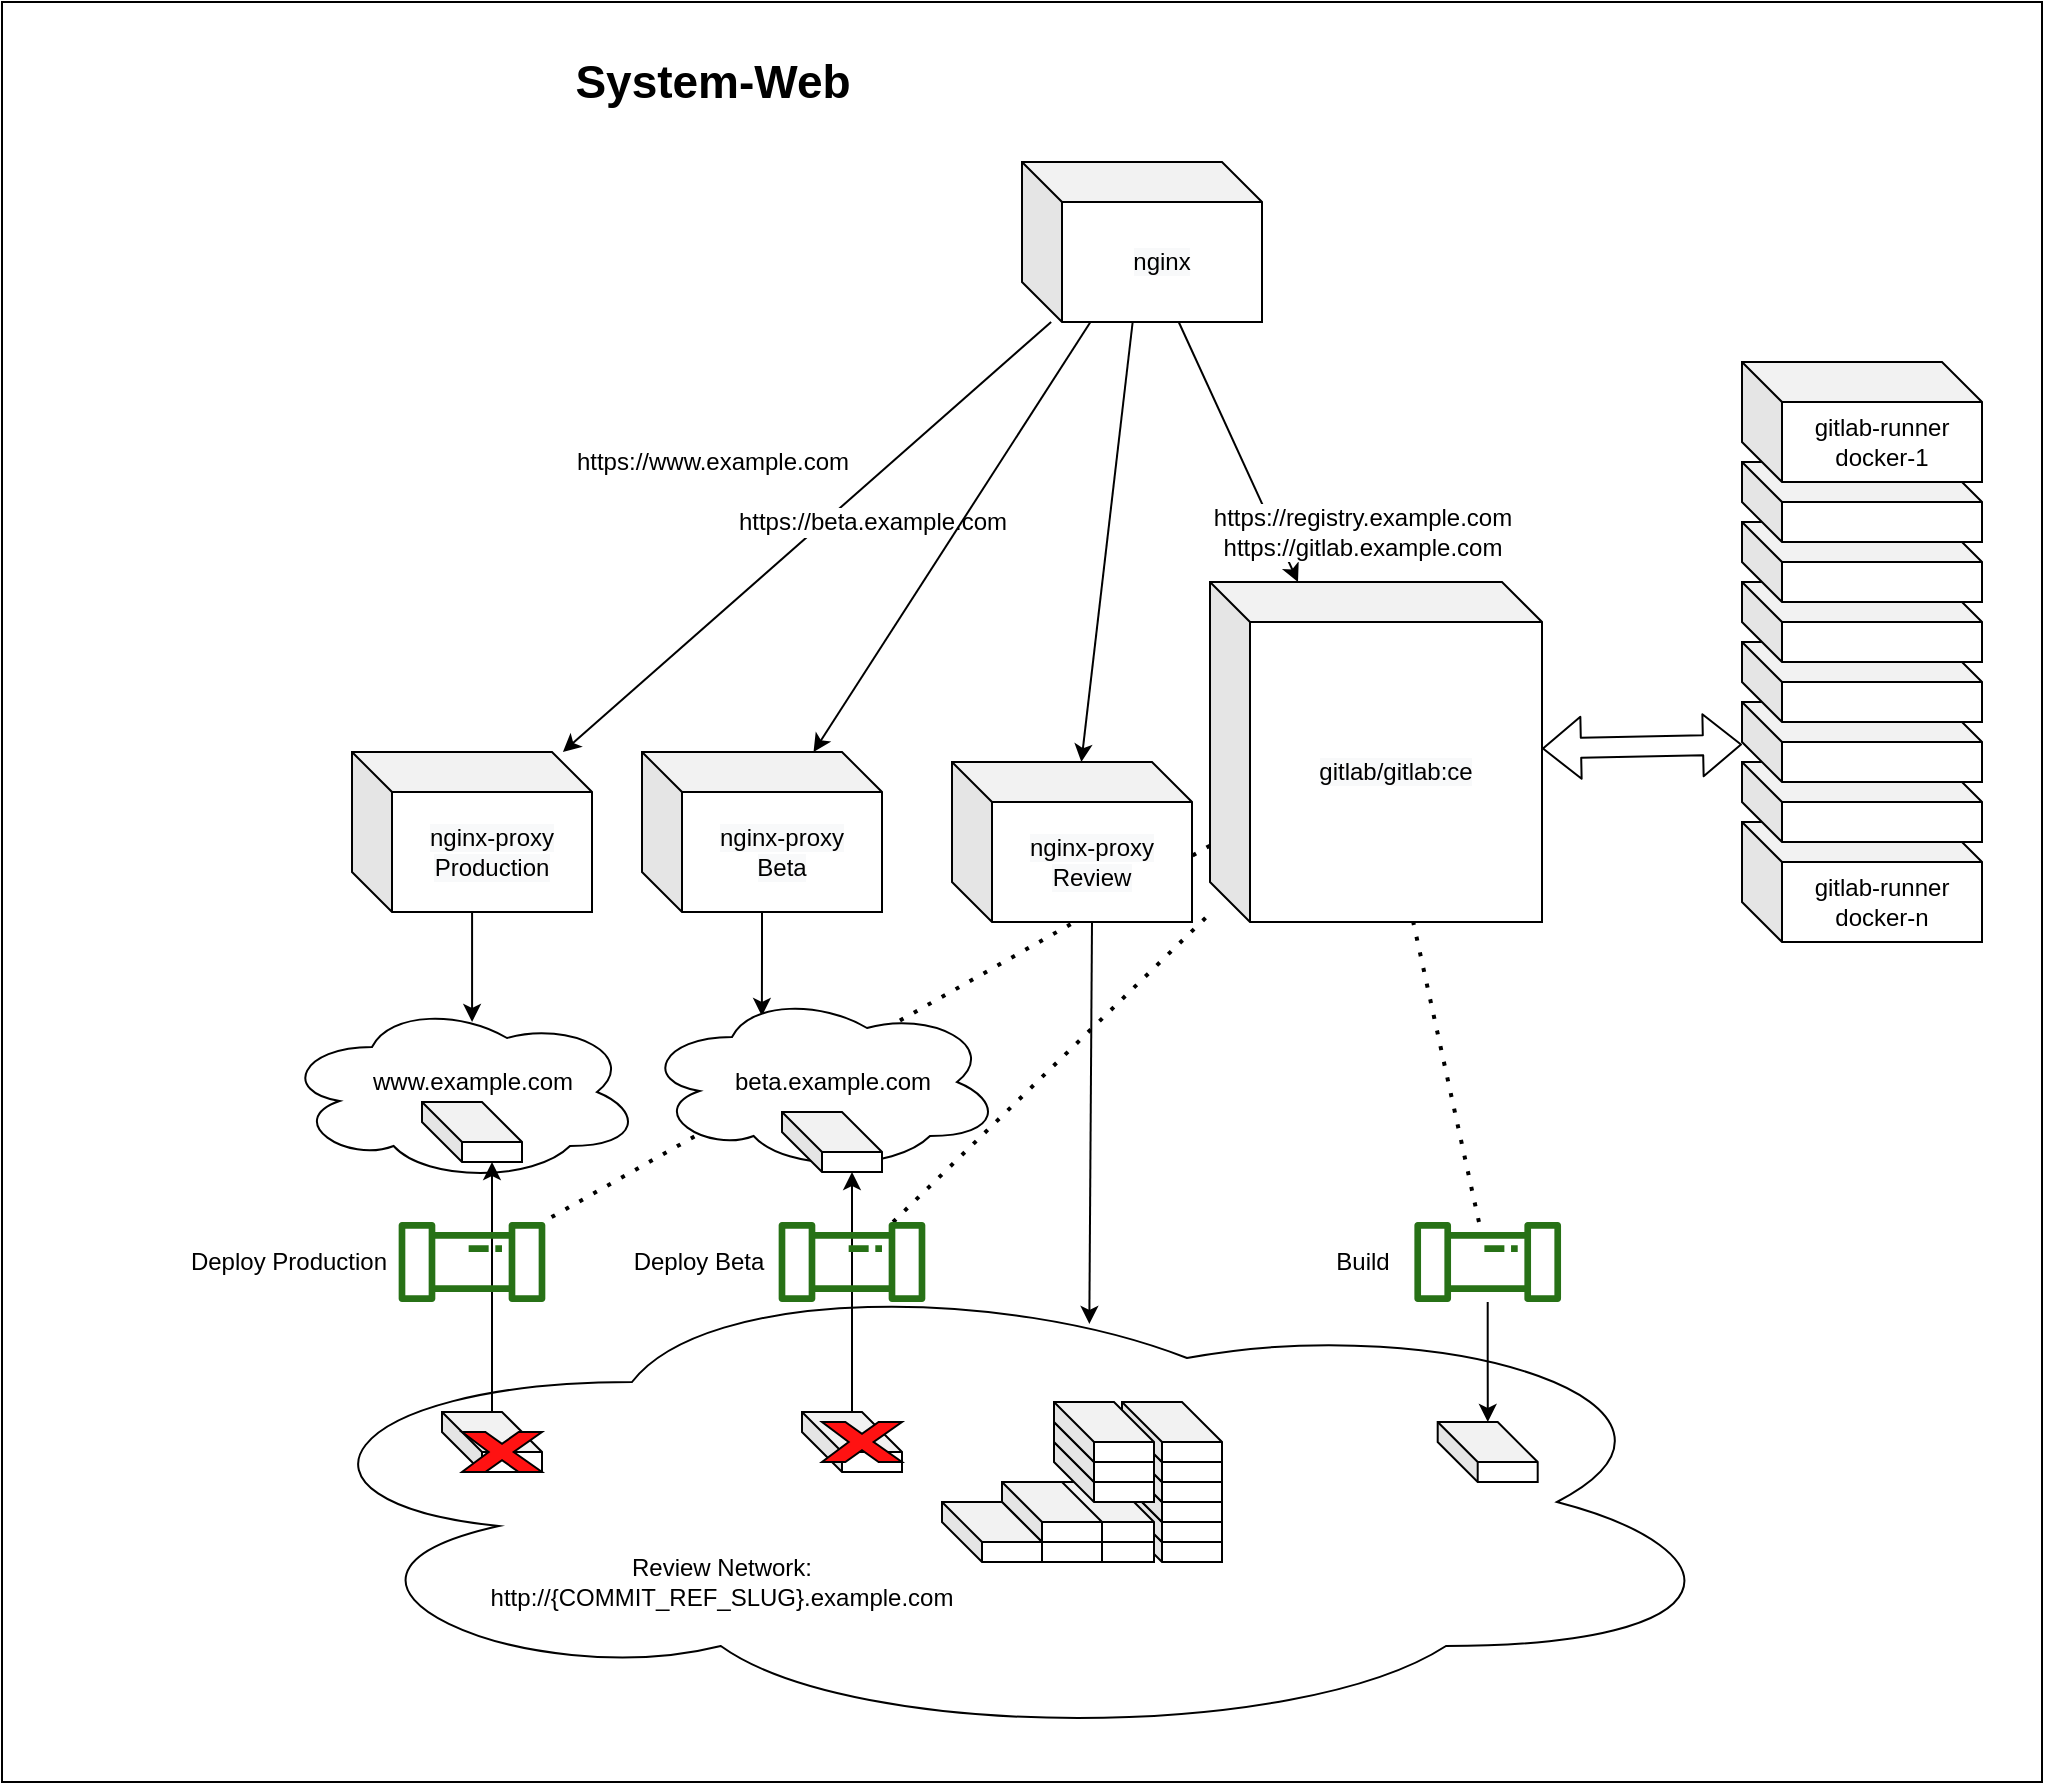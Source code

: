 <mxfile version="14.1.1" type="github">
  <diagram id="uQzgADAbOvrWfYqJeWZQ" name="Page-1">
    <mxGraphModel dx="1357" dy="419" grid="1" gridSize="10" guides="1" tooltips="1" connect="1" arrows="1" fold="1" page="1" pageScale="1" pageWidth="827" pageHeight="1169" math="0" shadow="0">
      <root>
        <mxCell id="0" />
        <mxCell id="1" parent="0" />
        <mxCell id="fqgecBpv5Y54pybV76AC-82" value="" style="rounded=0;whiteSpace=wrap;html=1;labelBackgroundColor=#FF6666;fillColor=#ffffff;gradientColor=none;fontColor=#FF0000;" parent="1" vertex="1">
          <mxGeometry x="-470" y="20" width="1020" height="890" as="geometry" />
        </mxCell>
        <mxCell id="fqgecBpv5Y54pybV76AC-80" value="" style="endArrow=none;dashed=1;html=1;dashPattern=1 3;strokeWidth=2;fontColor=#FF0000;" parent="1" source="fqgecBpv5Y54pybV76AC-60" target="GLq832-f8G-JJnEULKAt-32" edge="1">
          <mxGeometry width="50" height="50" relative="1" as="geometry">
            <mxPoint x="80" y="590" as="sourcePoint" />
            <mxPoint x="130" y="540" as="targetPoint" />
          </mxGeometry>
        </mxCell>
        <mxCell id="fqgecBpv5Y54pybV76AC-81" value="" style="endArrow=none;dashed=1;html=1;dashPattern=1 3;strokeWidth=2;fontColor=#FF0000;" parent="1" source="GLq832-f8G-JJnEULKAt-32" target="fqgecBpv5Y54pybV76AC-59" edge="1">
          <mxGeometry width="50" height="50" relative="1" as="geometry">
            <mxPoint x="310" y="590" as="sourcePoint" />
            <mxPoint x="360" y="540" as="targetPoint" />
          </mxGeometry>
        </mxCell>
        <mxCell id="fqgecBpv5Y54pybV76AC-38" value="" style="ellipse;shape=cloud;whiteSpace=wrap;html=1;" parent="1" vertex="1">
          <mxGeometry x="-340" y="650" width="740" height="240" as="geometry" />
        </mxCell>
        <mxCell id="fqgecBpv5Y54pybV76AC-57" value="" style="ellipse;shape=cloud;whiteSpace=wrap;html=1;" parent="1" vertex="1">
          <mxGeometry x="-330" y="520" width="180" height="90" as="geometry" />
        </mxCell>
        <mxCell id="fqgecBpv5Y54pybV76AC-84" style="edgeStyle=orthogonalEdgeStyle;rounded=0;orthogonalLoop=1;jettySize=auto;html=1;entryX=0.333;entryY=0.133;entryDx=0;entryDy=0;entryPerimeter=0;fontColor=#FF0000;" parent="1" source="GLq832-f8G-JJnEULKAt-29" target="fqgecBpv5Y54pybV76AC-54" edge="1">
          <mxGeometry relative="1" as="geometry" />
        </mxCell>
        <mxCell id="GLq832-f8G-JJnEULKAt-29" value="&lt;span style=&quot;background-color: rgb(248 , 249 , 250)&quot;&gt;nginx-proxy&lt;/span&gt;&lt;br style=&quot;background-color: rgb(248 , 249 , 250)&quot;&gt;&lt;span style=&quot;background-color: rgb(248 , 249 , 250)&quot;&gt;Beta&lt;/span&gt;" style="shape=cube;whiteSpace=wrap;html=1;boundedLbl=1;backgroundOutline=1;darkOpacity=0.05;darkOpacity2=0.1;labelBackgroundColor=#ffffff;sketch=0;" parent="1" vertex="1">
          <mxGeometry x="-150" y="395" width="120" height="80" as="geometry" />
        </mxCell>
        <mxCell id="GLq832-f8G-JJnEULKAt-31" value="&lt;span style=&quot;background-color: rgb(248 , 249 , 250)&quot;&gt;nginx-proxy&lt;/span&gt;&lt;br style=&quot;background-color: rgb(248 , 249 , 250)&quot;&gt;&lt;span style=&quot;background-color: rgb(248 , 249 , 250)&quot;&gt;Review&lt;/span&gt;" style="shape=cube;whiteSpace=wrap;html=1;boundedLbl=1;backgroundOutline=1;darkOpacity=0.05;darkOpacity2=0.1;labelBackgroundColor=#ffffff;sketch=0;" parent="1" vertex="1">
          <mxGeometry x="5" y="400" width="120" height="80" as="geometry" />
        </mxCell>
        <mxCell id="fqgecBpv5Y54pybV76AC-54" value="" style="ellipse;shape=cloud;whiteSpace=wrap;html=1;" parent="1" vertex="1">
          <mxGeometry x="-150" y="515" width="180" height="90" as="geometry" />
        </mxCell>
        <mxCell id="fqgecBpv5Y54pybV76AC-45" value="" style="shape=cube;whiteSpace=wrap;html=1;boundedLbl=1;backgroundOutline=1;darkOpacity=0.05;darkOpacity2=0.1;" parent="1" vertex="1">
          <mxGeometry x="247.85" y="730" width="50" height="30" as="geometry" />
        </mxCell>
        <mxCell id="GLq832-f8G-JJnEULKAt-33" value="&lt;span&gt;gitlab-runner&lt;/span&gt;&lt;br&gt;&lt;span&gt;docker-n&lt;/span&gt;" style="shape=cube;whiteSpace=wrap;html=1;boundedLbl=1;backgroundOutline=1;darkOpacity=0.05;darkOpacity2=0.1;labelBackgroundColor=#ffffff;sketch=0;" parent="1" vertex="1">
          <mxGeometry x="400" y="430" width="120" height="60" as="geometry" />
        </mxCell>
        <mxCell id="GLq832-f8G-JJnEULKAt-39" value="" style="shape=cube;whiteSpace=wrap;html=1;boundedLbl=1;backgroundOutline=1;darkOpacity=0.05;darkOpacity2=0.1;labelBackgroundColor=#ffffff;sketch=0;" parent="1" vertex="1">
          <mxGeometry x="400" y="400" width="120" height="40" as="geometry" />
        </mxCell>
        <mxCell id="GLq832-f8G-JJnEULKAt-40" value="" style="shape=cube;whiteSpace=wrap;html=1;boundedLbl=1;backgroundOutline=1;darkOpacity=0.05;darkOpacity2=0.1;labelBackgroundColor=#ffffff;sketch=0;" parent="1" vertex="1">
          <mxGeometry x="400" y="370" width="120" height="40" as="geometry" />
        </mxCell>
        <mxCell id="GLq832-f8G-JJnEULKAt-41" value="" style="shape=cube;whiteSpace=wrap;html=1;boundedLbl=1;backgroundOutline=1;darkOpacity=0.05;darkOpacity2=0.1;labelBackgroundColor=#ffffff;sketch=0;" parent="1" vertex="1">
          <mxGeometry x="400" y="340" width="120" height="40" as="geometry" />
        </mxCell>
        <mxCell id="GLq832-f8G-JJnEULKAt-38" value="" style="shape=cube;whiteSpace=wrap;html=1;boundedLbl=1;backgroundOutline=1;darkOpacity=0.05;darkOpacity2=0.1;labelBackgroundColor=#ffffff;sketch=0;" parent="1" vertex="1">
          <mxGeometry x="400" y="310" width="120" height="40" as="geometry" />
        </mxCell>
        <mxCell id="GLq832-f8G-JJnEULKAt-12" value="" style="endArrow=classic;html=1;" parent="1" source="GLq832-f8G-JJnEULKAt-27" target="GLq832-f8G-JJnEULKAt-32" edge="1">
          <mxGeometry width="50" height="50" relative="1" as="geometry">
            <mxPoint x="160" y="100" as="sourcePoint" />
            <mxPoint x="292.273" y="320" as="targetPoint" />
          </mxGeometry>
        </mxCell>
        <mxCell id="GLq832-f8G-JJnEULKAt-15" value="https://registry.example.com&lt;br&gt;https://gitlab.example.com" style="text;html=1;align=center;verticalAlign=middle;resizable=0;points=[];autosize=1;labelBackgroundColor=#ffffff;" parent="1" vertex="1">
          <mxGeometry x="130" y="270" width="160" height="30" as="geometry" />
        </mxCell>
        <mxCell id="GLq832-f8G-JJnEULKAt-18" value="" style="endArrow=classic;html=1;" parent="1" source="GLq832-f8G-JJnEULKAt-27" target="GLq832-f8G-JJnEULKAt-28" edge="1">
          <mxGeometry width="50" height="50" relative="1" as="geometry">
            <mxPoint x="-220" y="230" as="sourcePoint" />
            <mxPoint x="-92.273" y="320" as="targetPoint" />
          </mxGeometry>
        </mxCell>
        <mxCell id="GLq832-f8G-JJnEULKAt-19" value="https://www.example.com" style="text;html=1;align=center;verticalAlign=middle;resizable=0;points=[];autosize=1;labelBackgroundColor=#ffffff;" parent="1" vertex="1">
          <mxGeometry x="-190" y="240" width="150" height="20" as="geometry" />
        </mxCell>
        <mxCell id="GLq832-f8G-JJnEULKAt-20" value="https://beta.example.com" style="text;html=1;align=center;verticalAlign=middle;resizable=0;points=[];autosize=1;sketch=0;labelBackgroundColor=#ffffff;" parent="1" vertex="1">
          <mxGeometry x="-110" y="270" width="150" height="20" as="geometry" />
        </mxCell>
        <mxCell id="GLq832-f8G-JJnEULKAt-21" value="" style="endArrow=classic;html=1;" parent="1" source="GLq832-f8G-JJnEULKAt-27" target="GLq832-f8G-JJnEULKAt-29" edge="1">
          <mxGeometry width="50" height="50" relative="1" as="geometry">
            <mxPoint x="100" y="310" as="sourcePoint" />
            <mxPoint x="30.455" y="320" as="targetPoint" />
          </mxGeometry>
        </mxCell>
        <mxCell id="GLq832-f8G-JJnEULKAt-22" value="" style="endArrow=classic;html=1;" parent="1" source="GLq832-f8G-JJnEULKAt-27" target="GLq832-f8G-JJnEULKAt-31" edge="1">
          <mxGeometry width="50" height="50" relative="1" as="geometry">
            <mxPoint x="100" y="310" as="sourcePoint" />
            <mxPoint x="161.364" y="320" as="targetPoint" />
          </mxGeometry>
        </mxCell>
        <mxCell id="GLq832-f8G-JJnEULKAt-23" value="&lt;span&gt;Review Network:&lt;br&gt;http://{COMMIT_REF_SLUG}.example.com&lt;/span&gt;" style="text;html=1;strokeColor=none;fillColor=none;align=center;verticalAlign=middle;whiteSpace=wrap;rounded=0;labelBackgroundColor=#ffffff;" parent="1" vertex="1">
          <mxGeometry x="-160.01" y="800" width="100" height="20" as="geometry" />
        </mxCell>
        <mxCell id="GLq832-f8G-JJnEULKAt-27" value="&lt;span style=&quot;background-color: rgb(248 , 249 , 250)&quot;&gt;nginx&lt;/span&gt;" style="shape=cube;whiteSpace=wrap;html=1;boundedLbl=1;backgroundOutline=1;darkOpacity=0.05;darkOpacity2=0.1;labelBackgroundColor=#ffffff;sketch=0;" parent="1" vertex="1">
          <mxGeometry x="40" y="100" width="120" height="80" as="geometry" />
        </mxCell>
        <mxCell id="fqgecBpv5Y54pybV76AC-83" style="edgeStyle=orthogonalEdgeStyle;rounded=0;orthogonalLoop=1;jettySize=auto;html=1;entryX=0.528;entryY=0.111;entryDx=0;entryDy=0;entryPerimeter=0;fontColor=#FF0000;" parent="1" source="GLq832-f8G-JJnEULKAt-28" target="fqgecBpv5Y54pybV76AC-57" edge="1">
          <mxGeometry relative="1" as="geometry" />
        </mxCell>
        <mxCell id="GLq832-f8G-JJnEULKAt-28" value="&lt;span style=&quot;background-color: rgb(248 , 249 , 250)&quot;&gt;nginx-proxy&lt;/span&gt;&lt;br style=&quot;background-color: rgb(248 , 249 , 250)&quot;&gt;&lt;span style=&quot;background-color: rgb(248 , 249 , 250)&quot;&gt;Production&lt;/span&gt;" style="shape=cube;whiteSpace=wrap;html=1;boundedLbl=1;backgroundOutline=1;darkOpacity=0.05;darkOpacity2=0.1;labelBackgroundColor=#ffffff;sketch=0;" parent="1" vertex="1">
          <mxGeometry x="-295" y="395" width="120" height="80" as="geometry" />
        </mxCell>
        <mxCell id="GLq832-f8G-JJnEULKAt-32" value="&lt;span style=&quot;background-color: rgb(248 , 249 , 250)&quot;&gt;gitlab/gitlab:ce&lt;/span&gt;" style="shape=cube;whiteSpace=wrap;html=1;boundedLbl=1;backgroundOutline=1;darkOpacity=0.05;darkOpacity2=0.1;labelBackgroundColor=#ffffff;sketch=0;" parent="1" vertex="1">
          <mxGeometry x="134" y="310" width="166" height="170" as="geometry" />
        </mxCell>
        <mxCell id="GLq832-f8G-JJnEULKAt-34" value="" style="shape=cube;whiteSpace=wrap;html=1;boundedLbl=1;backgroundOutline=1;darkOpacity=0.05;darkOpacity2=0.1;labelBackgroundColor=#ffffff;sketch=0;" parent="1" vertex="1">
          <mxGeometry x="400" y="280" width="120" height="40" as="geometry" />
        </mxCell>
        <mxCell id="GLq832-f8G-JJnEULKAt-36" value="" style="shape=cube;whiteSpace=wrap;html=1;boundedLbl=1;backgroundOutline=1;darkOpacity=0.05;darkOpacity2=0.1;labelBackgroundColor=#ffffff;sketch=0;" parent="1" vertex="1">
          <mxGeometry x="400" y="250" width="120" height="40" as="geometry" />
        </mxCell>
        <mxCell id="GLq832-f8G-JJnEULKAt-37" value="&lt;span&gt;gitlab-runner&lt;/span&gt;&lt;br&gt;&lt;span&gt;docker-1&lt;/span&gt;" style="shape=cube;whiteSpace=wrap;html=1;boundedLbl=1;backgroundOutline=1;darkOpacity=0.05;darkOpacity2=0.1;labelBackgroundColor=#ffffff;sketch=0;" parent="1" vertex="1">
          <mxGeometry x="400" y="200" width="120" height="60" as="geometry" />
        </mxCell>
        <mxCell id="GLq832-f8G-JJnEULKAt-44" value="" style="shape=flexArrow;endArrow=classic;startArrow=classic;html=1;" parent="1" source="GLq832-f8G-JJnEULKAt-32" target="GLq832-f8G-JJnEULKAt-40" edge="1">
          <mxGeometry width="50" height="50" relative="1" as="geometry">
            <mxPoint x="310" y="200" as="sourcePoint" />
            <mxPoint x="360" y="150" as="targetPoint" />
          </mxGeometry>
        </mxCell>
        <mxCell id="GLq832-f8G-JJnEULKAt-45" value="&lt;span style=&quot;font-size: 23px&quot;&gt;&lt;b&gt;System-Web&lt;/b&gt;&lt;/span&gt;" style="text;html=1;align=center;verticalAlign=middle;resizable=0;points=[];autosize=1;" parent="1" vertex="1">
          <mxGeometry x="-190" y="50" width="150" height="20" as="geometry" />
        </mxCell>
        <mxCell id="fqgecBpv5Y54pybV76AC-7" value="" style="group" parent="1" vertex="1" connectable="0">
          <mxGeometry x="90" y="720" width="50" height="80" as="geometry" />
        </mxCell>
        <mxCell id="fqgecBpv5Y54pybV76AC-1" value="" style="shape=cube;whiteSpace=wrap;html=1;boundedLbl=1;backgroundOutline=1;darkOpacity=0.05;darkOpacity2=0.1;" parent="fqgecBpv5Y54pybV76AC-7" vertex="1">
          <mxGeometry y="50" width="50" height="30" as="geometry" />
        </mxCell>
        <mxCell id="fqgecBpv5Y54pybV76AC-2" value="" style="shape=cube;whiteSpace=wrap;html=1;boundedLbl=1;backgroundOutline=1;darkOpacity=0.05;darkOpacity2=0.1;" parent="fqgecBpv5Y54pybV76AC-7" vertex="1">
          <mxGeometry y="40" width="50" height="30" as="geometry" />
        </mxCell>
        <mxCell id="fqgecBpv5Y54pybV76AC-3" value="" style="shape=cube;whiteSpace=wrap;html=1;boundedLbl=1;backgroundOutline=1;darkOpacity=0.05;darkOpacity2=0.1;" parent="fqgecBpv5Y54pybV76AC-7" vertex="1">
          <mxGeometry y="30" width="50" height="30" as="geometry" />
        </mxCell>
        <mxCell id="fqgecBpv5Y54pybV76AC-4" value="" style="shape=cube;whiteSpace=wrap;html=1;boundedLbl=1;backgroundOutline=1;darkOpacity=0.05;darkOpacity2=0.1;" parent="fqgecBpv5Y54pybV76AC-7" vertex="1">
          <mxGeometry y="20" width="50" height="30" as="geometry" />
        </mxCell>
        <mxCell id="fqgecBpv5Y54pybV76AC-5" value="" style="shape=cube;whiteSpace=wrap;html=1;boundedLbl=1;backgroundOutline=1;darkOpacity=0.05;darkOpacity2=0.1;" parent="fqgecBpv5Y54pybV76AC-7" vertex="1">
          <mxGeometry y="10" width="50" height="30" as="geometry" />
        </mxCell>
        <mxCell id="fqgecBpv5Y54pybV76AC-6" value="" style="shape=cube;whiteSpace=wrap;html=1;boundedLbl=1;backgroundOutline=1;darkOpacity=0.05;darkOpacity2=0.1;" parent="fqgecBpv5Y54pybV76AC-7" vertex="1">
          <mxGeometry width="50" height="30" as="geometry" />
        </mxCell>
        <mxCell id="fqgecBpv5Y54pybV76AC-20" value="" style="group" parent="fqgecBpv5Y54pybV76AC-7" vertex="1" connectable="0">
          <mxGeometry x="-34" width="50" height="80" as="geometry" />
        </mxCell>
        <mxCell id="fqgecBpv5Y54pybV76AC-21" value="" style="shape=cube;whiteSpace=wrap;html=1;boundedLbl=1;backgroundOutline=1;darkOpacity=0.05;darkOpacity2=0.1;" parent="fqgecBpv5Y54pybV76AC-20" vertex="1">
          <mxGeometry y="50" width="50" height="30" as="geometry" />
        </mxCell>
        <mxCell id="fqgecBpv5Y54pybV76AC-22" value="" style="shape=cube;whiteSpace=wrap;html=1;boundedLbl=1;backgroundOutline=1;darkOpacity=0.05;darkOpacity2=0.1;" parent="fqgecBpv5Y54pybV76AC-20" vertex="1">
          <mxGeometry y="40" width="50" height="30" as="geometry" />
        </mxCell>
        <mxCell id="fqgecBpv5Y54pybV76AC-24" value="" style="shape=cube;whiteSpace=wrap;html=1;boundedLbl=1;backgroundOutline=1;darkOpacity=0.05;darkOpacity2=0.1;" parent="fqgecBpv5Y54pybV76AC-20" vertex="1">
          <mxGeometry y="20" width="50" height="30" as="geometry" />
        </mxCell>
        <mxCell id="fqgecBpv5Y54pybV76AC-25" value="" style="shape=cube;whiteSpace=wrap;html=1;boundedLbl=1;backgroundOutline=1;darkOpacity=0.05;darkOpacity2=0.1;" parent="fqgecBpv5Y54pybV76AC-20" vertex="1">
          <mxGeometry y="10" width="50" height="30" as="geometry" />
        </mxCell>
        <mxCell id="fqgecBpv5Y54pybV76AC-26" value="" style="shape=cube;whiteSpace=wrap;html=1;boundedLbl=1;backgroundOutline=1;darkOpacity=0.05;darkOpacity2=0.1;" parent="fqgecBpv5Y54pybV76AC-20" vertex="1">
          <mxGeometry width="50" height="30" as="geometry" />
        </mxCell>
        <mxCell id="fqgecBpv5Y54pybV76AC-28" value="" style="group" parent="fqgecBpv5Y54pybV76AC-20" vertex="1" connectable="0">
          <mxGeometry x="-26" width="50" height="80" as="geometry" />
        </mxCell>
        <mxCell id="fqgecBpv5Y54pybV76AC-29" value="" style="shape=cube;whiteSpace=wrap;html=1;boundedLbl=1;backgroundOutline=1;darkOpacity=0.05;darkOpacity2=0.1;" parent="fqgecBpv5Y54pybV76AC-28" vertex="1">
          <mxGeometry y="50" width="50" height="30" as="geometry" />
        </mxCell>
        <mxCell id="fqgecBpv5Y54pybV76AC-30" value="" style="shape=cube;whiteSpace=wrap;html=1;boundedLbl=1;backgroundOutline=1;darkOpacity=0.05;darkOpacity2=0.1;" parent="fqgecBpv5Y54pybV76AC-28" vertex="1">
          <mxGeometry y="40" width="50" height="30" as="geometry" />
        </mxCell>
        <mxCell id="fqgecBpv5Y54pybV76AC-31" value="" style="shape=cube;whiteSpace=wrap;html=1;boundedLbl=1;backgroundOutline=1;darkOpacity=0.05;darkOpacity2=0.1;" parent="1" vertex="1">
          <mxGeometry x="-80" y="575" width="50" height="30" as="geometry" />
        </mxCell>
        <mxCell id="fqgecBpv5Y54pybV76AC-23" value="" style="shape=cube;whiteSpace=wrap;html=1;boundedLbl=1;backgroundOutline=1;darkOpacity=0.05;darkOpacity2=0.1;" parent="1" vertex="1">
          <mxGeometry x="-260" y="570" width="50" height="30" as="geometry" />
        </mxCell>
        <mxCell id="fqgecBpv5Y54pybV76AC-32" value="" style="shape=cube;whiteSpace=wrap;html=1;boundedLbl=1;backgroundOutline=1;darkOpacity=0.05;darkOpacity2=0.1;" parent="1" vertex="1">
          <mxGeometry y="770" width="50" height="30" as="geometry" />
        </mxCell>
        <mxCell id="fqgecBpv5Y54pybV76AC-73" style="edgeStyle=orthogonalEdgeStyle;rounded=0;orthogonalLoop=1;jettySize=auto;html=1;entryX=0;entryY=0;entryDx=35;entryDy=30;entryPerimeter=0;fontColor=#FF0000;" parent="1" source="fqgecBpv5Y54pybV76AC-33" target="fqgecBpv5Y54pybV76AC-23" edge="1">
          <mxGeometry relative="1" as="geometry" />
        </mxCell>
        <mxCell id="fqgecBpv5Y54pybV76AC-33" value="" style="shape=cube;whiteSpace=wrap;html=1;boundedLbl=1;backgroundOutline=1;darkOpacity=0.05;darkOpacity2=0.1;" parent="1" vertex="1">
          <mxGeometry x="-250" y="725" width="50" height="30" as="geometry" />
        </mxCell>
        <mxCell id="fqgecBpv5Y54pybV76AC-76" style="edgeStyle=orthogonalEdgeStyle;rounded=0;orthogonalLoop=1;jettySize=auto;html=1;entryX=0;entryY=0;entryDx=35;entryDy=30;entryPerimeter=0;fontColor=#FF0000;" parent="1" source="fqgecBpv5Y54pybV76AC-34" target="fqgecBpv5Y54pybV76AC-31" edge="1">
          <mxGeometry relative="1" as="geometry" />
        </mxCell>
        <mxCell id="fqgecBpv5Y54pybV76AC-34" value="" style="shape=cube;whiteSpace=wrap;html=1;boundedLbl=1;backgroundOutline=1;darkOpacity=0.05;darkOpacity2=0.1;" parent="1" vertex="1">
          <mxGeometry x="-70" y="725" width="50" height="30" as="geometry" />
        </mxCell>
        <mxCell id="fqgecBpv5Y54pybV76AC-43" value="" style="endArrow=classic;html=1;exitX=0;exitY=0;exitDx=70;exitDy=80;exitPerimeter=0;entryX=0.559;entryY=0.129;entryDx=0;entryDy=0;entryPerimeter=0;" parent="1" source="GLq832-f8G-JJnEULKAt-31" target="fqgecBpv5Y54pybV76AC-38" edge="1">
          <mxGeometry width="50" height="50" relative="1" as="geometry">
            <mxPoint x="330" y="410" as="sourcePoint" />
            <mxPoint x="380" y="360" as="targetPoint" />
          </mxGeometry>
        </mxCell>
        <mxCell id="fqgecBpv5Y54pybV76AC-66" style="edgeStyle=orthogonalEdgeStyle;rounded=0;orthogonalLoop=1;jettySize=auto;html=1;" parent="1" source="fqgecBpv5Y54pybV76AC-44" target="fqgecBpv5Y54pybV76AC-45" edge="1">
          <mxGeometry relative="1" as="geometry" />
        </mxCell>
        <mxCell id="fqgecBpv5Y54pybV76AC-44" value="" style="outlineConnect=0;fontColor=#232F3E;gradientColor=none;fillColor=#277116;strokeColor=none;dashed=0;verticalLabelPosition=bottom;verticalAlign=top;align=center;html=1;fontSize=12;fontStyle=0;aspect=fixed;pointerEvents=1;shape=mxgraph.aws4.iot_analytics_pipeline;" parent="1" vertex="1">
          <mxGeometry x="235.71" y="630" width="74.29" height="40" as="geometry" />
        </mxCell>
        <mxCell id="fqgecBpv5Y54pybV76AC-47" value="Build" style="text;html=1;align=center;verticalAlign=middle;resizable=0;points=[];autosize=1;fillColor=#ffffff;labelBackgroundColor=#ffffff;labelBorderColor=none;" parent="1" vertex="1">
          <mxGeometry x="190.0" y="640" width="40" height="20" as="geometry" />
        </mxCell>
        <mxCell id="fqgecBpv5Y54pybV76AC-48" value="Deploy Beta" style="text;html=1;align=center;verticalAlign=middle;resizable=0;points=[];autosize=1;fillColor=#ffffff;labelBackgroundColor=#ffffff;labelBorderColor=none;" parent="1" vertex="1">
          <mxGeometry x="-162.15" y="640" width="80" height="20" as="geometry" />
        </mxCell>
        <mxCell id="fqgecBpv5Y54pybV76AC-56" value="&lt;span&gt;beta.example.com&lt;/span&gt;" style="text;html=1;align=center;verticalAlign=middle;resizable=0;points=[];autosize=1;" parent="1" vertex="1">
          <mxGeometry x="-110" y="550" width="110" height="20" as="geometry" />
        </mxCell>
        <mxCell id="fqgecBpv5Y54pybV76AC-58" value="&lt;span&gt;www.example.com&lt;/span&gt;" style="text;html=1;align=center;verticalAlign=middle;resizable=0;points=[];autosize=1;" parent="1" vertex="1">
          <mxGeometry x="-295" y="550" width="120" height="20" as="geometry" />
        </mxCell>
        <mxCell id="fqgecBpv5Y54pybV76AC-59" value="" style="outlineConnect=0;fontColor=#232F3E;gradientColor=none;fillColor=#277116;strokeColor=none;dashed=0;verticalLabelPosition=bottom;verticalAlign=top;align=center;html=1;fontSize=12;fontStyle=0;aspect=fixed;pointerEvents=1;shape=mxgraph.aws4.iot_analytics_pipeline;" parent="1" vertex="1">
          <mxGeometry x="-272.15" y="630" width="74.29" height="40" as="geometry" />
        </mxCell>
        <mxCell id="fqgecBpv5Y54pybV76AC-61" value="Deploy Production" style="text;html=1;align=center;verticalAlign=middle;resizable=0;points=[];autosize=1;fillColor=#ffffff;labelBackgroundColor=#ffffff;labelBorderColor=none;" parent="1" vertex="1">
          <mxGeometry x="-382.15" y="640" width="110" height="20" as="geometry" />
        </mxCell>
        <mxCell id="fqgecBpv5Y54pybV76AC-69" value="" style="verticalLabelPosition=bottom;verticalAlign=top;html=1;shape=mxgraph.basic.x;labelBackgroundColor=#FF6666;fontColor=#FF0000;fillColor=#FF1212;" parent="1" vertex="1">
          <mxGeometry x="-60" y="730" width="39.99" height="20" as="geometry" />
        </mxCell>
        <mxCell id="fqgecBpv5Y54pybV76AC-71" value="" style="verticalLabelPosition=bottom;verticalAlign=top;html=1;shape=mxgraph.basic.x;labelBackgroundColor=#FF6666;fontColor=#FF0000;fillColor=#FF1212;" parent="1" vertex="1">
          <mxGeometry x="-239.99" y="735" width="39.99" height="20" as="geometry" />
        </mxCell>
        <mxCell id="fqgecBpv5Y54pybV76AC-60" value="" style="outlineConnect=0;fontColor=#232F3E;gradientColor=none;fillColor=#277116;strokeColor=none;dashed=0;verticalLabelPosition=bottom;verticalAlign=top;align=center;html=1;fontSize=12;fontStyle=0;aspect=fixed;pointerEvents=1;shape=mxgraph.aws4.iot_analytics_pipeline;" parent="1" vertex="1">
          <mxGeometry x="-82.15" y="630" width="74.29" height="40" as="geometry" />
        </mxCell>
        <mxCell id="fqgecBpv5Y54pybV76AC-79" value="" style="endArrow=none;dashed=1;html=1;dashPattern=1 3;strokeWidth=2;fontColor=#FF0000;" parent="1" source="fqgecBpv5Y54pybV76AC-44" target="GLq832-f8G-JJnEULKAt-32" edge="1">
          <mxGeometry width="50" height="50" relative="1" as="geometry">
            <mxPoint x="220" y="600" as="sourcePoint" />
            <mxPoint x="270" y="550" as="targetPoint" />
          </mxGeometry>
        </mxCell>
      </root>
    </mxGraphModel>
  </diagram>
</mxfile>
